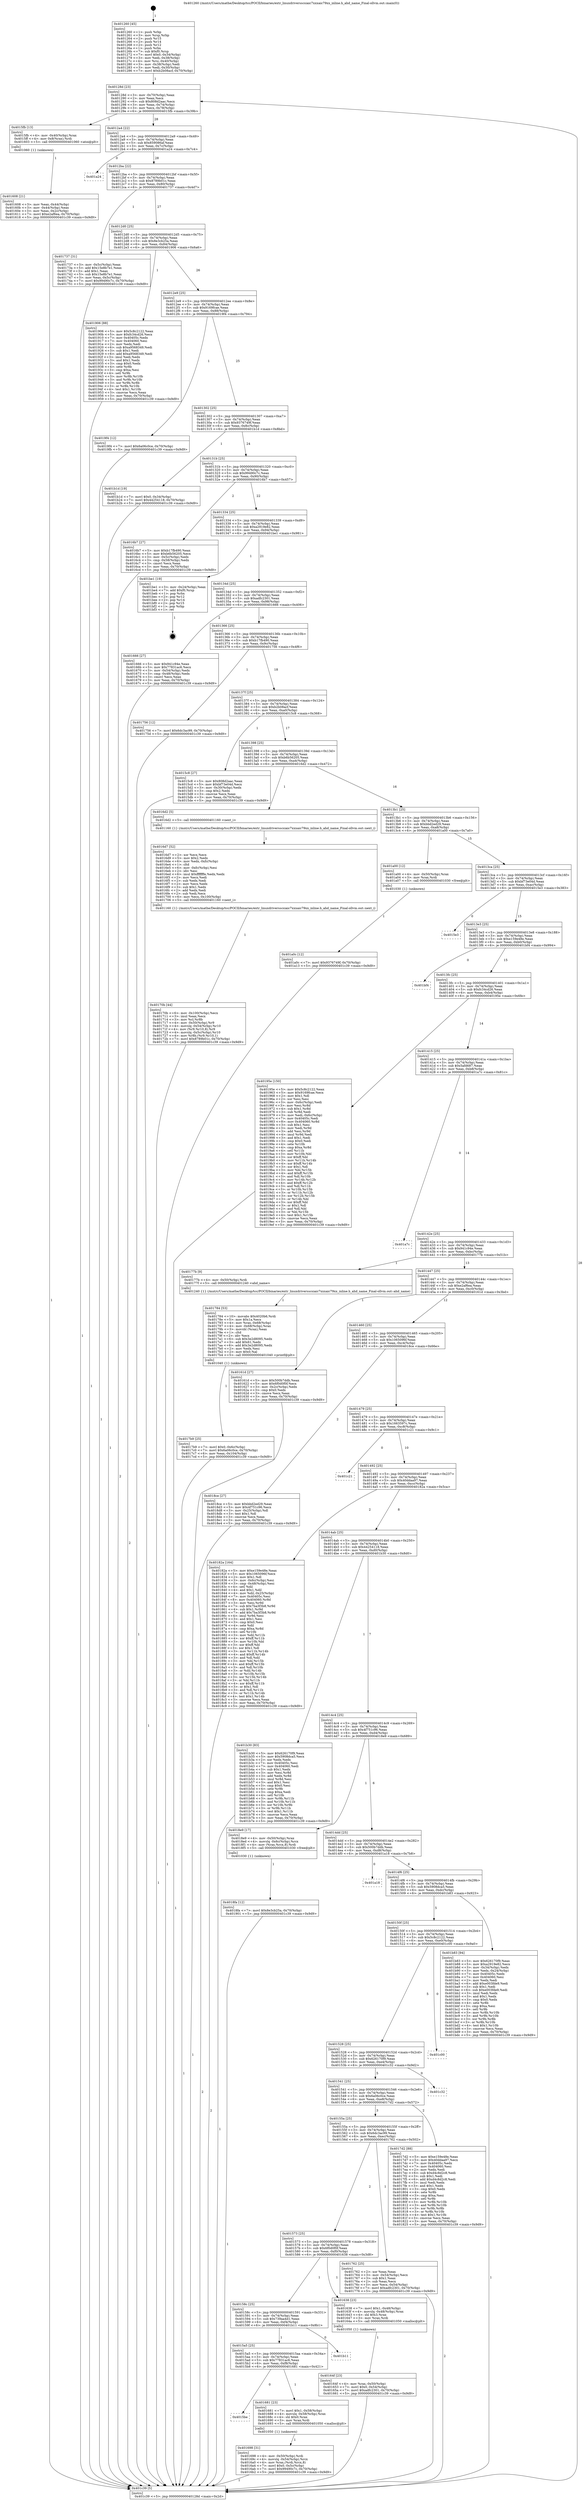 digraph "0x401260" {
  label = "0x401260 (/mnt/c/Users/mathe/Desktop/tcc/POCII/binaries/extr_linuxdriversscsiaic7xxxaic79xx_inline.h_ahd_name_Final-ollvm.out::main(0))"
  labelloc = "t"
  node[shape=record]

  Entry [label="",width=0.3,height=0.3,shape=circle,fillcolor=black,style=filled]
  "0x40128d" [label="{
     0x40128d [23]\l
     | [instrs]\l
     &nbsp;&nbsp;0x40128d \<+3\>: mov -0x70(%rbp),%eax\l
     &nbsp;&nbsp;0x401290 \<+2\>: mov %eax,%ecx\l
     &nbsp;&nbsp;0x401292 \<+6\>: sub $0x808d2aac,%ecx\l
     &nbsp;&nbsp;0x401298 \<+3\>: mov %eax,-0x74(%rbp)\l
     &nbsp;&nbsp;0x40129b \<+3\>: mov %ecx,-0x78(%rbp)\l
     &nbsp;&nbsp;0x40129e \<+6\>: je 00000000004015fb \<main+0x39b\>\l
  }"]
  "0x4015fb" [label="{
     0x4015fb [13]\l
     | [instrs]\l
     &nbsp;&nbsp;0x4015fb \<+4\>: mov -0x40(%rbp),%rax\l
     &nbsp;&nbsp;0x4015ff \<+4\>: mov 0x8(%rax),%rdi\l
     &nbsp;&nbsp;0x401603 \<+5\>: call 0000000000401060 \<atoi@plt\>\l
     | [calls]\l
     &nbsp;&nbsp;0x401060 \{1\} (unknown)\l
  }"]
  "0x4012a4" [label="{
     0x4012a4 [22]\l
     | [instrs]\l
     &nbsp;&nbsp;0x4012a4 \<+5\>: jmp 00000000004012a9 \<main+0x49\>\l
     &nbsp;&nbsp;0x4012a9 \<+3\>: mov -0x74(%rbp),%eax\l
     &nbsp;&nbsp;0x4012ac \<+5\>: sub $0x859086af,%eax\l
     &nbsp;&nbsp;0x4012b1 \<+3\>: mov %eax,-0x7c(%rbp)\l
     &nbsp;&nbsp;0x4012b4 \<+6\>: je 0000000000401a24 \<main+0x7c4\>\l
  }"]
  Exit [label="",width=0.3,height=0.3,shape=circle,fillcolor=black,style=filled,peripheries=2]
  "0x401a24" [label="{
     0x401a24\l
  }", style=dashed]
  "0x4012ba" [label="{
     0x4012ba [22]\l
     | [instrs]\l
     &nbsp;&nbsp;0x4012ba \<+5\>: jmp 00000000004012bf \<main+0x5f\>\l
     &nbsp;&nbsp;0x4012bf \<+3\>: mov -0x74(%rbp),%eax\l
     &nbsp;&nbsp;0x4012c2 \<+5\>: sub $0x8789b01c,%eax\l
     &nbsp;&nbsp;0x4012c7 \<+3\>: mov %eax,-0x80(%rbp)\l
     &nbsp;&nbsp;0x4012ca \<+6\>: je 0000000000401737 \<main+0x4d7\>\l
  }"]
  "0x401a0c" [label="{
     0x401a0c [12]\l
     | [instrs]\l
     &nbsp;&nbsp;0x401a0c \<+7\>: movl $0x9376749f,-0x70(%rbp)\l
     &nbsp;&nbsp;0x401a13 \<+5\>: jmp 0000000000401c39 \<main+0x9d9\>\l
  }"]
  "0x401737" [label="{
     0x401737 [31]\l
     | [instrs]\l
     &nbsp;&nbsp;0x401737 \<+3\>: mov -0x5c(%rbp),%eax\l
     &nbsp;&nbsp;0x40173a \<+5\>: add $0x15e8b7e1,%eax\l
     &nbsp;&nbsp;0x40173f \<+3\>: add $0x1,%eax\l
     &nbsp;&nbsp;0x401742 \<+5\>: sub $0x15e8b7e1,%eax\l
     &nbsp;&nbsp;0x401747 \<+3\>: mov %eax,-0x5c(%rbp)\l
     &nbsp;&nbsp;0x40174a \<+7\>: movl $0x99490c7c,-0x70(%rbp)\l
     &nbsp;&nbsp;0x401751 \<+5\>: jmp 0000000000401c39 \<main+0x9d9\>\l
  }"]
  "0x4012d0" [label="{
     0x4012d0 [25]\l
     | [instrs]\l
     &nbsp;&nbsp;0x4012d0 \<+5\>: jmp 00000000004012d5 \<main+0x75\>\l
     &nbsp;&nbsp;0x4012d5 \<+3\>: mov -0x74(%rbp),%eax\l
     &nbsp;&nbsp;0x4012d8 \<+5\>: sub $0x8e3cb25a,%eax\l
     &nbsp;&nbsp;0x4012dd \<+6\>: mov %eax,-0x84(%rbp)\l
     &nbsp;&nbsp;0x4012e3 \<+6\>: je 0000000000401906 \<main+0x6a6\>\l
  }"]
  "0x4018fa" [label="{
     0x4018fa [12]\l
     | [instrs]\l
     &nbsp;&nbsp;0x4018fa \<+7\>: movl $0x8e3cb25a,-0x70(%rbp)\l
     &nbsp;&nbsp;0x401901 \<+5\>: jmp 0000000000401c39 \<main+0x9d9\>\l
  }"]
  "0x401906" [label="{
     0x401906 [88]\l
     | [instrs]\l
     &nbsp;&nbsp;0x401906 \<+5\>: mov $0x5c8c2122,%eax\l
     &nbsp;&nbsp;0x40190b \<+5\>: mov $0xfc34cd26,%ecx\l
     &nbsp;&nbsp;0x401910 \<+7\>: mov 0x40405c,%edx\l
     &nbsp;&nbsp;0x401917 \<+7\>: mov 0x404060,%esi\l
     &nbsp;&nbsp;0x40191e \<+2\>: mov %edx,%edi\l
     &nbsp;&nbsp;0x401920 \<+6\>: sub $0xa9568349,%edi\l
     &nbsp;&nbsp;0x401926 \<+3\>: sub $0x1,%edi\l
     &nbsp;&nbsp;0x401929 \<+6\>: add $0xa9568349,%edi\l
     &nbsp;&nbsp;0x40192f \<+3\>: imul %edi,%edx\l
     &nbsp;&nbsp;0x401932 \<+3\>: and $0x1,%edx\l
     &nbsp;&nbsp;0x401935 \<+3\>: cmp $0x0,%edx\l
     &nbsp;&nbsp;0x401938 \<+4\>: sete %r8b\l
     &nbsp;&nbsp;0x40193c \<+3\>: cmp $0xa,%esi\l
     &nbsp;&nbsp;0x40193f \<+4\>: setl %r9b\l
     &nbsp;&nbsp;0x401943 \<+3\>: mov %r8b,%r10b\l
     &nbsp;&nbsp;0x401946 \<+3\>: and %r9b,%r10b\l
     &nbsp;&nbsp;0x401949 \<+3\>: xor %r9b,%r8b\l
     &nbsp;&nbsp;0x40194c \<+3\>: or %r8b,%r10b\l
     &nbsp;&nbsp;0x40194f \<+4\>: test $0x1,%r10b\l
     &nbsp;&nbsp;0x401953 \<+3\>: cmovne %ecx,%eax\l
     &nbsp;&nbsp;0x401956 \<+3\>: mov %eax,-0x70(%rbp)\l
     &nbsp;&nbsp;0x401959 \<+5\>: jmp 0000000000401c39 \<main+0x9d9\>\l
  }"]
  "0x4012e9" [label="{
     0x4012e9 [25]\l
     | [instrs]\l
     &nbsp;&nbsp;0x4012e9 \<+5\>: jmp 00000000004012ee \<main+0x8e\>\l
     &nbsp;&nbsp;0x4012ee \<+3\>: mov -0x74(%rbp),%eax\l
     &nbsp;&nbsp;0x4012f1 \<+5\>: sub $0x9169fcae,%eax\l
     &nbsp;&nbsp;0x4012f6 \<+6\>: mov %eax,-0x88(%rbp)\l
     &nbsp;&nbsp;0x4012fc \<+6\>: je 00000000004019f4 \<main+0x794\>\l
  }"]
  "0x4017b9" [label="{
     0x4017b9 [25]\l
     | [instrs]\l
     &nbsp;&nbsp;0x4017b9 \<+7\>: movl $0x0,-0x6c(%rbp)\l
     &nbsp;&nbsp;0x4017c0 \<+7\>: movl $0x6a06c0ce,-0x70(%rbp)\l
     &nbsp;&nbsp;0x4017c7 \<+6\>: mov %eax,-0x104(%rbp)\l
     &nbsp;&nbsp;0x4017cd \<+5\>: jmp 0000000000401c39 \<main+0x9d9\>\l
  }"]
  "0x4019f4" [label="{
     0x4019f4 [12]\l
     | [instrs]\l
     &nbsp;&nbsp;0x4019f4 \<+7\>: movl $0x6a06c0ce,-0x70(%rbp)\l
     &nbsp;&nbsp;0x4019fb \<+5\>: jmp 0000000000401c39 \<main+0x9d9\>\l
  }"]
  "0x401302" [label="{
     0x401302 [25]\l
     | [instrs]\l
     &nbsp;&nbsp;0x401302 \<+5\>: jmp 0000000000401307 \<main+0xa7\>\l
     &nbsp;&nbsp;0x401307 \<+3\>: mov -0x74(%rbp),%eax\l
     &nbsp;&nbsp;0x40130a \<+5\>: sub $0x9376749f,%eax\l
     &nbsp;&nbsp;0x40130f \<+6\>: mov %eax,-0x8c(%rbp)\l
     &nbsp;&nbsp;0x401315 \<+6\>: je 0000000000401b1d \<main+0x8bd\>\l
  }"]
  "0x401784" [label="{
     0x401784 [53]\l
     | [instrs]\l
     &nbsp;&nbsp;0x401784 \<+10\>: movabs $0x4020b6,%rdi\l
     &nbsp;&nbsp;0x40178e \<+5\>: mov $0x1a,%ecx\l
     &nbsp;&nbsp;0x401793 \<+4\>: mov %rax,-0x68(%rbp)\l
     &nbsp;&nbsp;0x401797 \<+4\>: mov -0x68(%rbp),%rax\l
     &nbsp;&nbsp;0x40179b \<+3\>: movsbl (%rax),%eax\l
     &nbsp;&nbsp;0x40179e \<+1\>: cltd\l
     &nbsp;&nbsp;0x40179f \<+2\>: idiv %ecx\l
     &nbsp;&nbsp;0x4017a1 \<+6\>: sub $0x3e2d8095,%edx\l
     &nbsp;&nbsp;0x4017a7 \<+3\>: add $0x61,%edx\l
     &nbsp;&nbsp;0x4017aa \<+6\>: add $0x3e2d8095,%edx\l
     &nbsp;&nbsp;0x4017b0 \<+2\>: mov %edx,%esi\l
     &nbsp;&nbsp;0x4017b2 \<+2\>: mov $0x0,%al\l
     &nbsp;&nbsp;0x4017b4 \<+5\>: call 0000000000401040 \<printf@plt\>\l
     | [calls]\l
     &nbsp;&nbsp;0x401040 \{1\} (unknown)\l
  }"]
  "0x401b1d" [label="{
     0x401b1d [19]\l
     | [instrs]\l
     &nbsp;&nbsp;0x401b1d \<+7\>: movl $0x0,-0x34(%rbp)\l
     &nbsp;&nbsp;0x401b24 \<+7\>: movl $0x44254118,-0x70(%rbp)\l
     &nbsp;&nbsp;0x401b2b \<+5\>: jmp 0000000000401c39 \<main+0x9d9\>\l
  }"]
  "0x40131b" [label="{
     0x40131b [25]\l
     | [instrs]\l
     &nbsp;&nbsp;0x40131b \<+5\>: jmp 0000000000401320 \<main+0xc0\>\l
     &nbsp;&nbsp;0x401320 \<+3\>: mov -0x74(%rbp),%eax\l
     &nbsp;&nbsp;0x401323 \<+5\>: sub $0x99490c7c,%eax\l
     &nbsp;&nbsp;0x401328 \<+6\>: mov %eax,-0x90(%rbp)\l
     &nbsp;&nbsp;0x40132e \<+6\>: je 00000000004016b7 \<main+0x457\>\l
  }"]
  "0x40170b" [label="{
     0x40170b [44]\l
     | [instrs]\l
     &nbsp;&nbsp;0x40170b \<+6\>: mov -0x100(%rbp),%ecx\l
     &nbsp;&nbsp;0x401711 \<+3\>: imul %eax,%ecx\l
     &nbsp;&nbsp;0x401714 \<+3\>: mov %cl,%r8b\l
     &nbsp;&nbsp;0x401717 \<+4\>: mov -0x50(%rbp),%r9\l
     &nbsp;&nbsp;0x40171b \<+4\>: movslq -0x54(%rbp),%r10\l
     &nbsp;&nbsp;0x40171f \<+4\>: mov (%r9,%r10,8),%r9\l
     &nbsp;&nbsp;0x401723 \<+4\>: movslq -0x5c(%rbp),%r10\l
     &nbsp;&nbsp;0x401727 \<+4\>: mov %r8b,(%r9,%r10,1)\l
     &nbsp;&nbsp;0x40172b \<+7\>: movl $0x8789b01c,-0x70(%rbp)\l
     &nbsp;&nbsp;0x401732 \<+5\>: jmp 0000000000401c39 \<main+0x9d9\>\l
  }"]
  "0x4016b7" [label="{
     0x4016b7 [27]\l
     | [instrs]\l
     &nbsp;&nbsp;0x4016b7 \<+5\>: mov $0xb17fb490,%eax\l
     &nbsp;&nbsp;0x4016bc \<+5\>: mov $0xb6b56205,%ecx\l
     &nbsp;&nbsp;0x4016c1 \<+3\>: mov -0x5c(%rbp),%edx\l
     &nbsp;&nbsp;0x4016c4 \<+3\>: cmp -0x58(%rbp),%edx\l
     &nbsp;&nbsp;0x4016c7 \<+3\>: cmovl %ecx,%eax\l
     &nbsp;&nbsp;0x4016ca \<+3\>: mov %eax,-0x70(%rbp)\l
     &nbsp;&nbsp;0x4016cd \<+5\>: jmp 0000000000401c39 \<main+0x9d9\>\l
  }"]
  "0x401334" [label="{
     0x401334 [25]\l
     | [instrs]\l
     &nbsp;&nbsp;0x401334 \<+5\>: jmp 0000000000401339 \<main+0xd9\>\l
     &nbsp;&nbsp;0x401339 \<+3\>: mov -0x74(%rbp),%eax\l
     &nbsp;&nbsp;0x40133c \<+5\>: sub $0xa2919e82,%eax\l
     &nbsp;&nbsp;0x401341 \<+6\>: mov %eax,-0x94(%rbp)\l
     &nbsp;&nbsp;0x401347 \<+6\>: je 0000000000401be1 \<main+0x981\>\l
  }"]
  "0x4016d7" [label="{
     0x4016d7 [52]\l
     | [instrs]\l
     &nbsp;&nbsp;0x4016d7 \<+2\>: xor %ecx,%ecx\l
     &nbsp;&nbsp;0x4016d9 \<+5\>: mov $0x2,%edx\l
     &nbsp;&nbsp;0x4016de \<+6\>: mov %edx,-0xfc(%rbp)\l
     &nbsp;&nbsp;0x4016e4 \<+1\>: cltd\l
     &nbsp;&nbsp;0x4016e5 \<+6\>: mov -0xfc(%rbp),%esi\l
     &nbsp;&nbsp;0x4016eb \<+2\>: idiv %esi\l
     &nbsp;&nbsp;0x4016ed \<+6\>: imul $0xfffffffe,%edx,%edx\l
     &nbsp;&nbsp;0x4016f3 \<+2\>: mov %ecx,%edi\l
     &nbsp;&nbsp;0x4016f5 \<+2\>: sub %edx,%edi\l
     &nbsp;&nbsp;0x4016f7 \<+2\>: mov %ecx,%edx\l
     &nbsp;&nbsp;0x4016f9 \<+3\>: sub $0x1,%edx\l
     &nbsp;&nbsp;0x4016fc \<+2\>: add %edx,%edi\l
     &nbsp;&nbsp;0x4016fe \<+2\>: sub %edi,%ecx\l
     &nbsp;&nbsp;0x401700 \<+6\>: mov %ecx,-0x100(%rbp)\l
     &nbsp;&nbsp;0x401706 \<+5\>: call 0000000000401160 \<next_i\>\l
     | [calls]\l
     &nbsp;&nbsp;0x401160 \{1\} (/mnt/c/Users/mathe/Desktop/tcc/POCII/binaries/extr_linuxdriversscsiaic7xxxaic79xx_inline.h_ahd_name_Final-ollvm.out::next_i)\l
  }"]
  "0x401be1" [label="{
     0x401be1 [19]\l
     | [instrs]\l
     &nbsp;&nbsp;0x401be1 \<+3\>: mov -0x24(%rbp),%eax\l
     &nbsp;&nbsp;0x401be4 \<+7\>: add $0xf0,%rsp\l
     &nbsp;&nbsp;0x401beb \<+1\>: pop %rbx\l
     &nbsp;&nbsp;0x401bec \<+2\>: pop %r12\l
     &nbsp;&nbsp;0x401bee \<+2\>: pop %r14\l
     &nbsp;&nbsp;0x401bf0 \<+2\>: pop %r15\l
     &nbsp;&nbsp;0x401bf2 \<+1\>: pop %rbp\l
     &nbsp;&nbsp;0x401bf3 \<+1\>: ret\l
  }"]
  "0x40134d" [label="{
     0x40134d [25]\l
     | [instrs]\l
     &nbsp;&nbsp;0x40134d \<+5\>: jmp 0000000000401352 \<main+0xf2\>\l
     &nbsp;&nbsp;0x401352 \<+3\>: mov -0x74(%rbp),%eax\l
     &nbsp;&nbsp;0x401355 \<+5\>: sub $0xadfc2301,%eax\l
     &nbsp;&nbsp;0x40135a \<+6\>: mov %eax,-0x98(%rbp)\l
     &nbsp;&nbsp;0x401360 \<+6\>: je 0000000000401666 \<main+0x406\>\l
  }"]
  "0x401698" [label="{
     0x401698 [31]\l
     | [instrs]\l
     &nbsp;&nbsp;0x401698 \<+4\>: mov -0x50(%rbp),%rdi\l
     &nbsp;&nbsp;0x40169c \<+4\>: movslq -0x54(%rbp),%rcx\l
     &nbsp;&nbsp;0x4016a0 \<+4\>: mov %rax,(%rdi,%rcx,8)\l
     &nbsp;&nbsp;0x4016a4 \<+7\>: movl $0x0,-0x5c(%rbp)\l
     &nbsp;&nbsp;0x4016ab \<+7\>: movl $0x99490c7c,-0x70(%rbp)\l
     &nbsp;&nbsp;0x4016b2 \<+5\>: jmp 0000000000401c39 \<main+0x9d9\>\l
  }"]
  "0x401666" [label="{
     0x401666 [27]\l
     | [instrs]\l
     &nbsp;&nbsp;0x401666 \<+5\>: mov $0x941c94e,%eax\l
     &nbsp;&nbsp;0x40166b \<+5\>: mov $0x77831ac6,%ecx\l
     &nbsp;&nbsp;0x401670 \<+3\>: mov -0x54(%rbp),%edx\l
     &nbsp;&nbsp;0x401673 \<+3\>: cmp -0x48(%rbp),%edx\l
     &nbsp;&nbsp;0x401676 \<+3\>: cmovl %ecx,%eax\l
     &nbsp;&nbsp;0x401679 \<+3\>: mov %eax,-0x70(%rbp)\l
     &nbsp;&nbsp;0x40167c \<+5\>: jmp 0000000000401c39 \<main+0x9d9\>\l
  }"]
  "0x401366" [label="{
     0x401366 [25]\l
     | [instrs]\l
     &nbsp;&nbsp;0x401366 \<+5\>: jmp 000000000040136b \<main+0x10b\>\l
     &nbsp;&nbsp;0x40136b \<+3\>: mov -0x74(%rbp),%eax\l
     &nbsp;&nbsp;0x40136e \<+5\>: sub $0xb17fb490,%eax\l
     &nbsp;&nbsp;0x401373 \<+6\>: mov %eax,-0x9c(%rbp)\l
     &nbsp;&nbsp;0x401379 \<+6\>: je 0000000000401756 \<main+0x4f6\>\l
  }"]
  "0x4015be" [label="{
     0x4015be\l
  }", style=dashed]
  "0x401756" [label="{
     0x401756 [12]\l
     | [instrs]\l
     &nbsp;&nbsp;0x401756 \<+7\>: movl $0x6dc3ac99,-0x70(%rbp)\l
     &nbsp;&nbsp;0x40175d \<+5\>: jmp 0000000000401c39 \<main+0x9d9\>\l
  }"]
  "0x40137f" [label="{
     0x40137f [25]\l
     | [instrs]\l
     &nbsp;&nbsp;0x40137f \<+5\>: jmp 0000000000401384 \<main+0x124\>\l
     &nbsp;&nbsp;0x401384 \<+3\>: mov -0x74(%rbp),%eax\l
     &nbsp;&nbsp;0x401387 \<+5\>: sub $0xb2b08acf,%eax\l
     &nbsp;&nbsp;0x40138c \<+6\>: mov %eax,-0xa0(%rbp)\l
     &nbsp;&nbsp;0x401392 \<+6\>: je 00000000004015c8 \<main+0x368\>\l
  }"]
  "0x401681" [label="{
     0x401681 [23]\l
     | [instrs]\l
     &nbsp;&nbsp;0x401681 \<+7\>: movl $0x1,-0x58(%rbp)\l
     &nbsp;&nbsp;0x401688 \<+4\>: movslq -0x58(%rbp),%rax\l
     &nbsp;&nbsp;0x40168c \<+4\>: shl $0x0,%rax\l
     &nbsp;&nbsp;0x401690 \<+3\>: mov %rax,%rdi\l
     &nbsp;&nbsp;0x401693 \<+5\>: call 0000000000401050 \<malloc@plt\>\l
     | [calls]\l
     &nbsp;&nbsp;0x401050 \{1\} (unknown)\l
  }"]
  "0x4015c8" [label="{
     0x4015c8 [27]\l
     | [instrs]\l
     &nbsp;&nbsp;0x4015c8 \<+5\>: mov $0x808d2aac,%eax\l
     &nbsp;&nbsp;0x4015cd \<+5\>: mov $0xbf73e04d,%ecx\l
     &nbsp;&nbsp;0x4015d2 \<+3\>: mov -0x30(%rbp),%edx\l
     &nbsp;&nbsp;0x4015d5 \<+3\>: cmp $0x2,%edx\l
     &nbsp;&nbsp;0x4015d8 \<+3\>: cmovne %ecx,%eax\l
     &nbsp;&nbsp;0x4015db \<+3\>: mov %eax,-0x70(%rbp)\l
     &nbsp;&nbsp;0x4015de \<+5\>: jmp 0000000000401c39 \<main+0x9d9\>\l
  }"]
  "0x401398" [label="{
     0x401398 [25]\l
     | [instrs]\l
     &nbsp;&nbsp;0x401398 \<+5\>: jmp 000000000040139d \<main+0x13d\>\l
     &nbsp;&nbsp;0x40139d \<+3\>: mov -0x74(%rbp),%eax\l
     &nbsp;&nbsp;0x4013a0 \<+5\>: sub $0xb6b56205,%eax\l
     &nbsp;&nbsp;0x4013a5 \<+6\>: mov %eax,-0xa4(%rbp)\l
     &nbsp;&nbsp;0x4013ab \<+6\>: je 00000000004016d2 \<main+0x472\>\l
  }"]
  "0x401c39" [label="{
     0x401c39 [5]\l
     | [instrs]\l
     &nbsp;&nbsp;0x401c39 \<+5\>: jmp 000000000040128d \<main+0x2d\>\l
  }"]
  "0x401260" [label="{
     0x401260 [45]\l
     | [instrs]\l
     &nbsp;&nbsp;0x401260 \<+1\>: push %rbp\l
     &nbsp;&nbsp;0x401261 \<+3\>: mov %rsp,%rbp\l
     &nbsp;&nbsp;0x401264 \<+2\>: push %r15\l
     &nbsp;&nbsp;0x401266 \<+2\>: push %r14\l
     &nbsp;&nbsp;0x401268 \<+2\>: push %r12\l
     &nbsp;&nbsp;0x40126a \<+1\>: push %rbx\l
     &nbsp;&nbsp;0x40126b \<+7\>: sub $0xf0,%rsp\l
     &nbsp;&nbsp;0x401272 \<+7\>: movl $0x0,-0x34(%rbp)\l
     &nbsp;&nbsp;0x401279 \<+3\>: mov %edi,-0x38(%rbp)\l
     &nbsp;&nbsp;0x40127c \<+4\>: mov %rsi,-0x40(%rbp)\l
     &nbsp;&nbsp;0x401280 \<+3\>: mov -0x38(%rbp),%edi\l
     &nbsp;&nbsp;0x401283 \<+3\>: mov %edi,-0x30(%rbp)\l
     &nbsp;&nbsp;0x401286 \<+7\>: movl $0xb2b08acf,-0x70(%rbp)\l
  }"]
  "0x401608" [label="{
     0x401608 [21]\l
     | [instrs]\l
     &nbsp;&nbsp;0x401608 \<+3\>: mov %eax,-0x44(%rbp)\l
     &nbsp;&nbsp;0x40160b \<+3\>: mov -0x44(%rbp),%eax\l
     &nbsp;&nbsp;0x40160e \<+3\>: mov %eax,-0x2c(%rbp)\l
     &nbsp;&nbsp;0x401611 \<+7\>: movl $0xe2af6ea,-0x70(%rbp)\l
     &nbsp;&nbsp;0x401618 \<+5\>: jmp 0000000000401c39 \<main+0x9d9\>\l
  }"]
  "0x4015a5" [label="{
     0x4015a5 [25]\l
     | [instrs]\l
     &nbsp;&nbsp;0x4015a5 \<+5\>: jmp 00000000004015aa \<main+0x34a\>\l
     &nbsp;&nbsp;0x4015aa \<+3\>: mov -0x74(%rbp),%eax\l
     &nbsp;&nbsp;0x4015ad \<+5\>: sub $0x77831ac6,%eax\l
     &nbsp;&nbsp;0x4015b2 \<+6\>: mov %eax,-0xf8(%rbp)\l
     &nbsp;&nbsp;0x4015b8 \<+6\>: je 0000000000401681 \<main+0x421\>\l
  }"]
  "0x4016d2" [label="{
     0x4016d2 [5]\l
     | [instrs]\l
     &nbsp;&nbsp;0x4016d2 \<+5\>: call 0000000000401160 \<next_i\>\l
     | [calls]\l
     &nbsp;&nbsp;0x401160 \{1\} (/mnt/c/Users/mathe/Desktop/tcc/POCII/binaries/extr_linuxdriversscsiaic7xxxaic79xx_inline.h_ahd_name_Final-ollvm.out::next_i)\l
  }"]
  "0x4013b1" [label="{
     0x4013b1 [25]\l
     | [instrs]\l
     &nbsp;&nbsp;0x4013b1 \<+5\>: jmp 00000000004013b6 \<main+0x156\>\l
     &nbsp;&nbsp;0x4013b6 \<+3\>: mov -0x74(%rbp),%eax\l
     &nbsp;&nbsp;0x4013b9 \<+5\>: sub $0xbbd2ed29,%eax\l
     &nbsp;&nbsp;0x4013be \<+6\>: mov %eax,-0xa8(%rbp)\l
     &nbsp;&nbsp;0x4013c4 \<+6\>: je 0000000000401a00 \<main+0x7a0\>\l
  }"]
  "0x401b11" [label="{
     0x401b11\l
  }", style=dashed]
  "0x401a00" [label="{
     0x401a00 [12]\l
     | [instrs]\l
     &nbsp;&nbsp;0x401a00 \<+4\>: mov -0x50(%rbp),%rax\l
     &nbsp;&nbsp;0x401a04 \<+3\>: mov %rax,%rdi\l
     &nbsp;&nbsp;0x401a07 \<+5\>: call 0000000000401030 \<free@plt\>\l
     | [calls]\l
     &nbsp;&nbsp;0x401030 \{1\} (unknown)\l
  }"]
  "0x4013ca" [label="{
     0x4013ca [25]\l
     | [instrs]\l
     &nbsp;&nbsp;0x4013ca \<+5\>: jmp 00000000004013cf \<main+0x16f\>\l
     &nbsp;&nbsp;0x4013cf \<+3\>: mov -0x74(%rbp),%eax\l
     &nbsp;&nbsp;0x4013d2 \<+5\>: sub $0xbf73e04d,%eax\l
     &nbsp;&nbsp;0x4013d7 \<+6\>: mov %eax,-0xac(%rbp)\l
     &nbsp;&nbsp;0x4013dd \<+6\>: je 00000000004015e3 \<main+0x383\>\l
  }"]
  "0x40164f" [label="{
     0x40164f [23]\l
     | [instrs]\l
     &nbsp;&nbsp;0x40164f \<+4\>: mov %rax,-0x50(%rbp)\l
     &nbsp;&nbsp;0x401653 \<+7\>: movl $0x0,-0x54(%rbp)\l
     &nbsp;&nbsp;0x40165a \<+7\>: movl $0xadfc2301,-0x70(%rbp)\l
     &nbsp;&nbsp;0x401661 \<+5\>: jmp 0000000000401c39 \<main+0x9d9\>\l
  }"]
  "0x4015e3" [label="{
     0x4015e3\l
  }", style=dashed]
  "0x4013e3" [label="{
     0x4013e3 [25]\l
     | [instrs]\l
     &nbsp;&nbsp;0x4013e3 \<+5\>: jmp 00000000004013e8 \<main+0x188\>\l
     &nbsp;&nbsp;0x4013e8 \<+3\>: mov -0x74(%rbp),%eax\l
     &nbsp;&nbsp;0x4013eb \<+5\>: sub $0xe159e48e,%eax\l
     &nbsp;&nbsp;0x4013f0 \<+6\>: mov %eax,-0xb0(%rbp)\l
     &nbsp;&nbsp;0x4013f6 \<+6\>: je 0000000000401bf4 \<main+0x994\>\l
  }"]
  "0x40158c" [label="{
     0x40158c [25]\l
     | [instrs]\l
     &nbsp;&nbsp;0x40158c \<+5\>: jmp 0000000000401591 \<main+0x331\>\l
     &nbsp;&nbsp;0x401591 \<+3\>: mov -0x74(%rbp),%eax\l
     &nbsp;&nbsp;0x401594 \<+5\>: sub $0x739aa4d1,%eax\l
     &nbsp;&nbsp;0x401599 \<+6\>: mov %eax,-0xf4(%rbp)\l
     &nbsp;&nbsp;0x40159f \<+6\>: je 0000000000401b11 \<main+0x8b1\>\l
  }"]
  "0x401bf4" [label="{
     0x401bf4\l
  }", style=dashed]
  "0x4013fc" [label="{
     0x4013fc [25]\l
     | [instrs]\l
     &nbsp;&nbsp;0x4013fc \<+5\>: jmp 0000000000401401 \<main+0x1a1\>\l
     &nbsp;&nbsp;0x401401 \<+3\>: mov -0x74(%rbp),%eax\l
     &nbsp;&nbsp;0x401404 \<+5\>: sub $0xfc34cd26,%eax\l
     &nbsp;&nbsp;0x401409 \<+6\>: mov %eax,-0xb4(%rbp)\l
     &nbsp;&nbsp;0x40140f \<+6\>: je 000000000040195e \<main+0x6fe\>\l
  }"]
  "0x401638" [label="{
     0x401638 [23]\l
     | [instrs]\l
     &nbsp;&nbsp;0x401638 \<+7\>: movl $0x1,-0x48(%rbp)\l
     &nbsp;&nbsp;0x40163f \<+4\>: movslq -0x48(%rbp),%rax\l
     &nbsp;&nbsp;0x401643 \<+4\>: shl $0x3,%rax\l
     &nbsp;&nbsp;0x401647 \<+3\>: mov %rax,%rdi\l
     &nbsp;&nbsp;0x40164a \<+5\>: call 0000000000401050 \<malloc@plt\>\l
     | [calls]\l
     &nbsp;&nbsp;0x401050 \{1\} (unknown)\l
  }"]
  "0x40195e" [label="{
     0x40195e [150]\l
     | [instrs]\l
     &nbsp;&nbsp;0x40195e \<+5\>: mov $0x5c8c2122,%eax\l
     &nbsp;&nbsp;0x401963 \<+5\>: mov $0x9169fcae,%ecx\l
     &nbsp;&nbsp;0x401968 \<+2\>: mov $0x1,%dl\l
     &nbsp;&nbsp;0x40196a \<+2\>: xor %esi,%esi\l
     &nbsp;&nbsp;0x40196c \<+3\>: mov -0x6c(%rbp),%edi\l
     &nbsp;&nbsp;0x40196f \<+3\>: mov %esi,%r8d\l
     &nbsp;&nbsp;0x401972 \<+4\>: sub $0x1,%r8d\l
     &nbsp;&nbsp;0x401976 \<+3\>: sub %r8d,%edi\l
     &nbsp;&nbsp;0x401979 \<+3\>: mov %edi,-0x6c(%rbp)\l
     &nbsp;&nbsp;0x40197c \<+7\>: mov 0x40405c,%edi\l
     &nbsp;&nbsp;0x401983 \<+8\>: mov 0x404060,%r8d\l
     &nbsp;&nbsp;0x40198b \<+3\>: sub $0x1,%esi\l
     &nbsp;&nbsp;0x40198e \<+3\>: mov %edi,%r9d\l
     &nbsp;&nbsp;0x401991 \<+3\>: add %esi,%r9d\l
     &nbsp;&nbsp;0x401994 \<+4\>: imul %r9d,%edi\l
     &nbsp;&nbsp;0x401998 \<+3\>: and $0x1,%edi\l
     &nbsp;&nbsp;0x40199b \<+3\>: cmp $0x0,%edi\l
     &nbsp;&nbsp;0x40199e \<+4\>: sete %r10b\l
     &nbsp;&nbsp;0x4019a2 \<+4\>: cmp $0xa,%r8d\l
     &nbsp;&nbsp;0x4019a6 \<+4\>: setl %r11b\l
     &nbsp;&nbsp;0x4019aa \<+3\>: mov %r10b,%bl\l
     &nbsp;&nbsp;0x4019ad \<+3\>: xor $0xff,%bl\l
     &nbsp;&nbsp;0x4019b0 \<+3\>: mov %r11b,%r14b\l
     &nbsp;&nbsp;0x4019b3 \<+4\>: xor $0xff,%r14b\l
     &nbsp;&nbsp;0x4019b7 \<+3\>: xor $0x1,%dl\l
     &nbsp;&nbsp;0x4019ba \<+3\>: mov %bl,%r15b\l
     &nbsp;&nbsp;0x4019bd \<+4\>: and $0xff,%r15b\l
     &nbsp;&nbsp;0x4019c1 \<+3\>: and %dl,%r10b\l
     &nbsp;&nbsp;0x4019c4 \<+3\>: mov %r14b,%r12b\l
     &nbsp;&nbsp;0x4019c7 \<+4\>: and $0xff,%r12b\l
     &nbsp;&nbsp;0x4019cb \<+3\>: and %dl,%r11b\l
     &nbsp;&nbsp;0x4019ce \<+3\>: or %r10b,%r15b\l
     &nbsp;&nbsp;0x4019d1 \<+3\>: or %r11b,%r12b\l
     &nbsp;&nbsp;0x4019d4 \<+3\>: xor %r12b,%r15b\l
     &nbsp;&nbsp;0x4019d7 \<+3\>: or %r14b,%bl\l
     &nbsp;&nbsp;0x4019da \<+3\>: xor $0xff,%bl\l
     &nbsp;&nbsp;0x4019dd \<+3\>: or $0x1,%dl\l
     &nbsp;&nbsp;0x4019e0 \<+2\>: and %dl,%bl\l
     &nbsp;&nbsp;0x4019e2 \<+3\>: or %bl,%r15b\l
     &nbsp;&nbsp;0x4019e5 \<+4\>: test $0x1,%r15b\l
     &nbsp;&nbsp;0x4019e9 \<+3\>: cmovne %ecx,%eax\l
     &nbsp;&nbsp;0x4019ec \<+3\>: mov %eax,-0x70(%rbp)\l
     &nbsp;&nbsp;0x4019ef \<+5\>: jmp 0000000000401c39 \<main+0x9d9\>\l
  }"]
  "0x401415" [label="{
     0x401415 [25]\l
     | [instrs]\l
     &nbsp;&nbsp;0x401415 \<+5\>: jmp 000000000040141a \<main+0x1ba\>\l
     &nbsp;&nbsp;0x40141a \<+3\>: mov -0x74(%rbp),%eax\l
     &nbsp;&nbsp;0x40141d \<+5\>: sub $0x5afd687,%eax\l
     &nbsp;&nbsp;0x401422 \<+6\>: mov %eax,-0xb8(%rbp)\l
     &nbsp;&nbsp;0x401428 \<+6\>: je 0000000000401a7c \<main+0x81c\>\l
  }"]
  "0x401573" [label="{
     0x401573 [25]\l
     | [instrs]\l
     &nbsp;&nbsp;0x401573 \<+5\>: jmp 0000000000401578 \<main+0x318\>\l
     &nbsp;&nbsp;0x401578 \<+3\>: mov -0x74(%rbp),%eax\l
     &nbsp;&nbsp;0x40157b \<+5\>: sub $0x6f0d0f0f,%eax\l
     &nbsp;&nbsp;0x401580 \<+6\>: mov %eax,-0xf0(%rbp)\l
     &nbsp;&nbsp;0x401586 \<+6\>: je 0000000000401638 \<main+0x3d8\>\l
  }"]
  "0x401a7c" [label="{
     0x401a7c\l
  }", style=dashed]
  "0x40142e" [label="{
     0x40142e [25]\l
     | [instrs]\l
     &nbsp;&nbsp;0x40142e \<+5\>: jmp 0000000000401433 \<main+0x1d3\>\l
     &nbsp;&nbsp;0x401433 \<+3\>: mov -0x74(%rbp),%eax\l
     &nbsp;&nbsp;0x401436 \<+5\>: sub $0x941c94e,%eax\l
     &nbsp;&nbsp;0x40143b \<+6\>: mov %eax,-0xbc(%rbp)\l
     &nbsp;&nbsp;0x401441 \<+6\>: je 000000000040177b \<main+0x51b\>\l
  }"]
  "0x401762" [label="{
     0x401762 [25]\l
     | [instrs]\l
     &nbsp;&nbsp;0x401762 \<+2\>: xor %eax,%eax\l
     &nbsp;&nbsp;0x401764 \<+3\>: mov -0x54(%rbp),%ecx\l
     &nbsp;&nbsp;0x401767 \<+3\>: sub $0x1,%eax\l
     &nbsp;&nbsp;0x40176a \<+2\>: sub %eax,%ecx\l
     &nbsp;&nbsp;0x40176c \<+3\>: mov %ecx,-0x54(%rbp)\l
     &nbsp;&nbsp;0x40176f \<+7\>: movl $0xadfc2301,-0x70(%rbp)\l
     &nbsp;&nbsp;0x401776 \<+5\>: jmp 0000000000401c39 \<main+0x9d9\>\l
  }"]
  "0x40177b" [label="{
     0x40177b [9]\l
     | [instrs]\l
     &nbsp;&nbsp;0x40177b \<+4\>: mov -0x50(%rbp),%rdi\l
     &nbsp;&nbsp;0x40177f \<+5\>: call 0000000000401240 \<ahd_name\>\l
     | [calls]\l
     &nbsp;&nbsp;0x401240 \{1\} (/mnt/c/Users/mathe/Desktop/tcc/POCII/binaries/extr_linuxdriversscsiaic7xxxaic79xx_inline.h_ahd_name_Final-ollvm.out::ahd_name)\l
  }"]
  "0x401447" [label="{
     0x401447 [25]\l
     | [instrs]\l
     &nbsp;&nbsp;0x401447 \<+5\>: jmp 000000000040144c \<main+0x1ec\>\l
     &nbsp;&nbsp;0x40144c \<+3\>: mov -0x74(%rbp),%eax\l
     &nbsp;&nbsp;0x40144f \<+5\>: sub $0xe2af6ea,%eax\l
     &nbsp;&nbsp;0x401454 \<+6\>: mov %eax,-0xc0(%rbp)\l
     &nbsp;&nbsp;0x40145a \<+6\>: je 000000000040161d \<main+0x3bd\>\l
  }"]
  "0x40155a" [label="{
     0x40155a [25]\l
     | [instrs]\l
     &nbsp;&nbsp;0x40155a \<+5\>: jmp 000000000040155f \<main+0x2ff\>\l
     &nbsp;&nbsp;0x40155f \<+3\>: mov -0x74(%rbp),%eax\l
     &nbsp;&nbsp;0x401562 \<+5\>: sub $0x6dc3ac99,%eax\l
     &nbsp;&nbsp;0x401567 \<+6\>: mov %eax,-0xec(%rbp)\l
     &nbsp;&nbsp;0x40156d \<+6\>: je 0000000000401762 \<main+0x502\>\l
  }"]
  "0x40161d" [label="{
     0x40161d [27]\l
     | [instrs]\l
     &nbsp;&nbsp;0x40161d \<+5\>: mov $0x500b7ddb,%eax\l
     &nbsp;&nbsp;0x401622 \<+5\>: mov $0x6f0d0f0f,%ecx\l
     &nbsp;&nbsp;0x401627 \<+3\>: mov -0x2c(%rbp),%edx\l
     &nbsp;&nbsp;0x40162a \<+3\>: cmp $0x0,%edx\l
     &nbsp;&nbsp;0x40162d \<+3\>: cmove %ecx,%eax\l
     &nbsp;&nbsp;0x401630 \<+3\>: mov %eax,-0x70(%rbp)\l
     &nbsp;&nbsp;0x401633 \<+5\>: jmp 0000000000401c39 \<main+0x9d9\>\l
  }"]
  "0x401460" [label="{
     0x401460 [25]\l
     | [instrs]\l
     &nbsp;&nbsp;0x401460 \<+5\>: jmp 0000000000401465 \<main+0x205\>\l
     &nbsp;&nbsp;0x401465 \<+3\>: mov -0x74(%rbp),%eax\l
     &nbsp;&nbsp;0x401468 \<+5\>: sub $0x1065096f,%eax\l
     &nbsp;&nbsp;0x40146d \<+6\>: mov %eax,-0xc4(%rbp)\l
     &nbsp;&nbsp;0x401473 \<+6\>: je 00000000004018ce \<main+0x66e\>\l
  }"]
  "0x4017d2" [label="{
     0x4017d2 [88]\l
     | [instrs]\l
     &nbsp;&nbsp;0x4017d2 \<+5\>: mov $0xe159e48e,%eax\l
     &nbsp;&nbsp;0x4017d7 \<+5\>: mov $0x40ddaa97,%ecx\l
     &nbsp;&nbsp;0x4017dc \<+7\>: mov 0x40405c,%edx\l
     &nbsp;&nbsp;0x4017e3 \<+7\>: mov 0x404060,%esi\l
     &nbsp;&nbsp;0x4017ea \<+2\>: mov %edx,%edi\l
     &nbsp;&nbsp;0x4017ec \<+6\>: sub $0xd4c8d2c8,%edi\l
     &nbsp;&nbsp;0x4017f2 \<+3\>: sub $0x1,%edi\l
     &nbsp;&nbsp;0x4017f5 \<+6\>: add $0xd4c8d2c8,%edi\l
     &nbsp;&nbsp;0x4017fb \<+3\>: imul %edi,%edx\l
     &nbsp;&nbsp;0x4017fe \<+3\>: and $0x1,%edx\l
     &nbsp;&nbsp;0x401801 \<+3\>: cmp $0x0,%edx\l
     &nbsp;&nbsp;0x401804 \<+4\>: sete %r8b\l
     &nbsp;&nbsp;0x401808 \<+3\>: cmp $0xa,%esi\l
     &nbsp;&nbsp;0x40180b \<+4\>: setl %r9b\l
     &nbsp;&nbsp;0x40180f \<+3\>: mov %r8b,%r10b\l
     &nbsp;&nbsp;0x401812 \<+3\>: and %r9b,%r10b\l
     &nbsp;&nbsp;0x401815 \<+3\>: xor %r9b,%r8b\l
     &nbsp;&nbsp;0x401818 \<+3\>: or %r8b,%r10b\l
     &nbsp;&nbsp;0x40181b \<+4\>: test $0x1,%r10b\l
     &nbsp;&nbsp;0x40181f \<+3\>: cmovne %ecx,%eax\l
     &nbsp;&nbsp;0x401822 \<+3\>: mov %eax,-0x70(%rbp)\l
     &nbsp;&nbsp;0x401825 \<+5\>: jmp 0000000000401c39 \<main+0x9d9\>\l
  }"]
  "0x4018ce" [label="{
     0x4018ce [27]\l
     | [instrs]\l
     &nbsp;&nbsp;0x4018ce \<+5\>: mov $0xbbd2ed29,%eax\l
     &nbsp;&nbsp;0x4018d3 \<+5\>: mov $0x4f751c96,%ecx\l
     &nbsp;&nbsp;0x4018d8 \<+3\>: mov -0x25(%rbp),%dl\l
     &nbsp;&nbsp;0x4018db \<+3\>: test $0x1,%dl\l
     &nbsp;&nbsp;0x4018de \<+3\>: cmovne %ecx,%eax\l
     &nbsp;&nbsp;0x4018e1 \<+3\>: mov %eax,-0x70(%rbp)\l
     &nbsp;&nbsp;0x4018e4 \<+5\>: jmp 0000000000401c39 \<main+0x9d9\>\l
  }"]
  "0x401479" [label="{
     0x401479 [25]\l
     | [instrs]\l
     &nbsp;&nbsp;0x401479 \<+5\>: jmp 000000000040147e \<main+0x21e\>\l
     &nbsp;&nbsp;0x40147e \<+3\>: mov -0x74(%rbp),%eax\l
     &nbsp;&nbsp;0x401481 \<+5\>: sub $0x1663597c,%eax\l
     &nbsp;&nbsp;0x401486 \<+6\>: mov %eax,-0xc8(%rbp)\l
     &nbsp;&nbsp;0x40148c \<+6\>: je 0000000000401c21 \<main+0x9c1\>\l
  }"]
  "0x401541" [label="{
     0x401541 [25]\l
     | [instrs]\l
     &nbsp;&nbsp;0x401541 \<+5\>: jmp 0000000000401546 \<main+0x2e6\>\l
     &nbsp;&nbsp;0x401546 \<+3\>: mov -0x74(%rbp),%eax\l
     &nbsp;&nbsp;0x401549 \<+5\>: sub $0x6a06c0ce,%eax\l
     &nbsp;&nbsp;0x40154e \<+6\>: mov %eax,-0xe8(%rbp)\l
     &nbsp;&nbsp;0x401554 \<+6\>: je 00000000004017d2 \<main+0x572\>\l
  }"]
  "0x401c21" [label="{
     0x401c21\l
  }", style=dashed]
  "0x401492" [label="{
     0x401492 [25]\l
     | [instrs]\l
     &nbsp;&nbsp;0x401492 \<+5\>: jmp 0000000000401497 \<main+0x237\>\l
     &nbsp;&nbsp;0x401497 \<+3\>: mov -0x74(%rbp),%eax\l
     &nbsp;&nbsp;0x40149a \<+5\>: sub $0x40ddaa97,%eax\l
     &nbsp;&nbsp;0x40149f \<+6\>: mov %eax,-0xcc(%rbp)\l
     &nbsp;&nbsp;0x4014a5 \<+6\>: je 000000000040182a \<main+0x5ca\>\l
  }"]
  "0x401c32" [label="{
     0x401c32\l
  }", style=dashed]
  "0x40182a" [label="{
     0x40182a [164]\l
     | [instrs]\l
     &nbsp;&nbsp;0x40182a \<+5\>: mov $0xe159e48e,%eax\l
     &nbsp;&nbsp;0x40182f \<+5\>: mov $0x1065096f,%ecx\l
     &nbsp;&nbsp;0x401834 \<+2\>: mov $0x1,%dl\l
     &nbsp;&nbsp;0x401836 \<+3\>: mov -0x6c(%rbp),%esi\l
     &nbsp;&nbsp;0x401839 \<+3\>: cmp -0x48(%rbp),%esi\l
     &nbsp;&nbsp;0x40183c \<+4\>: setl %dil\l
     &nbsp;&nbsp;0x401840 \<+4\>: and $0x1,%dil\l
     &nbsp;&nbsp;0x401844 \<+4\>: mov %dil,-0x25(%rbp)\l
     &nbsp;&nbsp;0x401848 \<+7\>: mov 0x40405c,%esi\l
     &nbsp;&nbsp;0x40184f \<+8\>: mov 0x404060,%r8d\l
     &nbsp;&nbsp;0x401857 \<+3\>: mov %esi,%r9d\l
     &nbsp;&nbsp;0x40185a \<+7\>: sub $0x7ba3f3b8,%r9d\l
     &nbsp;&nbsp;0x401861 \<+4\>: sub $0x1,%r9d\l
     &nbsp;&nbsp;0x401865 \<+7\>: add $0x7ba3f3b8,%r9d\l
     &nbsp;&nbsp;0x40186c \<+4\>: imul %r9d,%esi\l
     &nbsp;&nbsp;0x401870 \<+3\>: and $0x1,%esi\l
     &nbsp;&nbsp;0x401873 \<+3\>: cmp $0x0,%esi\l
     &nbsp;&nbsp;0x401876 \<+4\>: sete %dil\l
     &nbsp;&nbsp;0x40187a \<+4\>: cmp $0xa,%r8d\l
     &nbsp;&nbsp;0x40187e \<+4\>: setl %r10b\l
     &nbsp;&nbsp;0x401882 \<+3\>: mov %dil,%r11b\l
     &nbsp;&nbsp;0x401885 \<+4\>: xor $0xff,%r11b\l
     &nbsp;&nbsp;0x401889 \<+3\>: mov %r10b,%bl\l
     &nbsp;&nbsp;0x40188c \<+3\>: xor $0xff,%bl\l
     &nbsp;&nbsp;0x40188f \<+3\>: xor $0x1,%dl\l
     &nbsp;&nbsp;0x401892 \<+3\>: mov %r11b,%r14b\l
     &nbsp;&nbsp;0x401895 \<+4\>: and $0xff,%r14b\l
     &nbsp;&nbsp;0x401899 \<+3\>: and %dl,%dil\l
     &nbsp;&nbsp;0x40189c \<+3\>: mov %bl,%r15b\l
     &nbsp;&nbsp;0x40189f \<+4\>: and $0xff,%r15b\l
     &nbsp;&nbsp;0x4018a3 \<+3\>: and %dl,%r10b\l
     &nbsp;&nbsp;0x4018a6 \<+3\>: or %dil,%r14b\l
     &nbsp;&nbsp;0x4018a9 \<+3\>: or %r10b,%r15b\l
     &nbsp;&nbsp;0x4018ac \<+3\>: xor %r15b,%r14b\l
     &nbsp;&nbsp;0x4018af \<+3\>: or %bl,%r11b\l
     &nbsp;&nbsp;0x4018b2 \<+4\>: xor $0xff,%r11b\l
     &nbsp;&nbsp;0x4018b6 \<+3\>: or $0x1,%dl\l
     &nbsp;&nbsp;0x4018b9 \<+3\>: and %dl,%r11b\l
     &nbsp;&nbsp;0x4018bc \<+3\>: or %r11b,%r14b\l
     &nbsp;&nbsp;0x4018bf \<+4\>: test $0x1,%r14b\l
     &nbsp;&nbsp;0x4018c3 \<+3\>: cmovne %ecx,%eax\l
     &nbsp;&nbsp;0x4018c6 \<+3\>: mov %eax,-0x70(%rbp)\l
     &nbsp;&nbsp;0x4018c9 \<+5\>: jmp 0000000000401c39 \<main+0x9d9\>\l
  }"]
  "0x4014ab" [label="{
     0x4014ab [25]\l
     | [instrs]\l
     &nbsp;&nbsp;0x4014ab \<+5\>: jmp 00000000004014b0 \<main+0x250\>\l
     &nbsp;&nbsp;0x4014b0 \<+3\>: mov -0x74(%rbp),%eax\l
     &nbsp;&nbsp;0x4014b3 \<+5\>: sub $0x44254118,%eax\l
     &nbsp;&nbsp;0x4014b8 \<+6\>: mov %eax,-0xd0(%rbp)\l
     &nbsp;&nbsp;0x4014be \<+6\>: je 0000000000401b30 \<main+0x8d0\>\l
  }"]
  "0x401528" [label="{
     0x401528 [25]\l
     | [instrs]\l
     &nbsp;&nbsp;0x401528 \<+5\>: jmp 000000000040152d \<main+0x2cd\>\l
     &nbsp;&nbsp;0x40152d \<+3\>: mov -0x74(%rbp),%eax\l
     &nbsp;&nbsp;0x401530 \<+5\>: sub $0x626170f9,%eax\l
     &nbsp;&nbsp;0x401535 \<+6\>: mov %eax,-0xe4(%rbp)\l
     &nbsp;&nbsp;0x40153b \<+6\>: je 0000000000401c32 \<main+0x9d2\>\l
  }"]
  "0x401b30" [label="{
     0x401b30 [83]\l
     | [instrs]\l
     &nbsp;&nbsp;0x401b30 \<+5\>: mov $0x626170f9,%eax\l
     &nbsp;&nbsp;0x401b35 \<+5\>: mov $0x5908dca5,%ecx\l
     &nbsp;&nbsp;0x401b3a \<+2\>: xor %edx,%edx\l
     &nbsp;&nbsp;0x401b3c \<+7\>: mov 0x40405c,%esi\l
     &nbsp;&nbsp;0x401b43 \<+7\>: mov 0x404060,%edi\l
     &nbsp;&nbsp;0x401b4a \<+3\>: sub $0x1,%edx\l
     &nbsp;&nbsp;0x401b4d \<+3\>: mov %esi,%r8d\l
     &nbsp;&nbsp;0x401b50 \<+3\>: add %edx,%r8d\l
     &nbsp;&nbsp;0x401b53 \<+4\>: imul %r8d,%esi\l
     &nbsp;&nbsp;0x401b57 \<+3\>: and $0x1,%esi\l
     &nbsp;&nbsp;0x401b5a \<+3\>: cmp $0x0,%esi\l
     &nbsp;&nbsp;0x401b5d \<+4\>: sete %r9b\l
     &nbsp;&nbsp;0x401b61 \<+3\>: cmp $0xa,%edi\l
     &nbsp;&nbsp;0x401b64 \<+4\>: setl %r10b\l
     &nbsp;&nbsp;0x401b68 \<+3\>: mov %r9b,%r11b\l
     &nbsp;&nbsp;0x401b6b \<+3\>: and %r10b,%r11b\l
     &nbsp;&nbsp;0x401b6e \<+3\>: xor %r10b,%r9b\l
     &nbsp;&nbsp;0x401b71 \<+3\>: or %r9b,%r11b\l
     &nbsp;&nbsp;0x401b74 \<+4\>: test $0x1,%r11b\l
     &nbsp;&nbsp;0x401b78 \<+3\>: cmovne %ecx,%eax\l
     &nbsp;&nbsp;0x401b7b \<+3\>: mov %eax,-0x70(%rbp)\l
     &nbsp;&nbsp;0x401b7e \<+5\>: jmp 0000000000401c39 \<main+0x9d9\>\l
  }"]
  "0x4014c4" [label="{
     0x4014c4 [25]\l
     | [instrs]\l
     &nbsp;&nbsp;0x4014c4 \<+5\>: jmp 00000000004014c9 \<main+0x269\>\l
     &nbsp;&nbsp;0x4014c9 \<+3\>: mov -0x74(%rbp),%eax\l
     &nbsp;&nbsp;0x4014cc \<+5\>: sub $0x4f751c96,%eax\l
     &nbsp;&nbsp;0x4014d1 \<+6\>: mov %eax,-0xd4(%rbp)\l
     &nbsp;&nbsp;0x4014d7 \<+6\>: je 00000000004018e9 \<main+0x689\>\l
  }"]
  "0x401c00" [label="{
     0x401c00\l
  }", style=dashed]
  "0x4018e9" [label="{
     0x4018e9 [17]\l
     | [instrs]\l
     &nbsp;&nbsp;0x4018e9 \<+4\>: mov -0x50(%rbp),%rax\l
     &nbsp;&nbsp;0x4018ed \<+4\>: movslq -0x6c(%rbp),%rcx\l
     &nbsp;&nbsp;0x4018f1 \<+4\>: mov (%rax,%rcx,8),%rdi\l
     &nbsp;&nbsp;0x4018f5 \<+5\>: call 0000000000401030 \<free@plt\>\l
     | [calls]\l
     &nbsp;&nbsp;0x401030 \{1\} (unknown)\l
  }"]
  "0x4014dd" [label="{
     0x4014dd [25]\l
     | [instrs]\l
     &nbsp;&nbsp;0x4014dd \<+5\>: jmp 00000000004014e2 \<main+0x282\>\l
     &nbsp;&nbsp;0x4014e2 \<+3\>: mov -0x74(%rbp),%eax\l
     &nbsp;&nbsp;0x4014e5 \<+5\>: sub $0x500b7ddb,%eax\l
     &nbsp;&nbsp;0x4014ea \<+6\>: mov %eax,-0xd8(%rbp)\l
     &nbsp;&nbsp;0x4014f0 \<+6\>: je 0000000000401a18 \<main+0x7b8\>\l
  }"]
  "0x40150f" [label="{
     0x40150f [25]\l
     | [instrs]\l
     &nbsp;&nbsp;0x40150f \<+5\>: jmp 0000000000401514 \<main+0x2b4\>\l
     &nbsp;&nbsp;0x401514 \<+3\>: mov -0x74(%rbp),%eax\l
     &nbsp;&nbsp;0x401517 \<+5\>: sub $0x5c8c2122,%eax\l
     &nbsp;&nbsp;0x40151c \<+6\>: mov %eax,-0xe0(%rbp)\l
     &nbsp;&nbsp;0x401522 \<+6\>: je 0000000000401c00 \<main+0x9a0\>\l
  }"]
  "0x401a18" [label="{
     0x401a18\l
  }", style=dashed]
  "0x4014f6" [label="{
     0x4014f6 [25]\l
     | [instrs]\l
     &nbsp;&nbsp;0x4014f6 \<+5\>: jmp 00000000004014fb \<main+0x29b\>\l
     &nbsp;&nbsp;0x4014fb \<+3\>: mov -0x74(%rbp),%eax\l
     &nbsp;&nbsp;0x4014fe \<+5\>: sub $0x5908dca5,%eax\l
     &nbsp;&nbsp;0x401503 \<+6\>: mov %eax,-0xdc(%rbp)\l
     &nbsp;&nbsp;0x401509 \<+6\>: je 0000000000401b83 \<main+0x923\>\l
  }"]
  "0x401b83" [label="{
     0x401b83 [94]\l
     | [instrs]\l
     &nbsp;&nbsp;0x401b83 \<+5\>: mov $0x626170f9,%eax\l
     &nbsp;&nbsp;0x401b88 \<+5\>: mov $0xa2919e82,%ecx\l
     &nbsp;&nbsp;0x401b8d \<+3\>: mov -0x34(%rbp),%edx\l
     &nbsp;&nbsp;0x401b90 \<+3\>: mov %edx,-0x24(%rbp)\l
     &nbsp;&nbsp;0x401b93 \<+7\>: mov 0x40405c,%edx\l
     &nbsp;&nbsp;0x401b9a \<+7\>: mov 0x404060,%esi\l
     &nbsp;&nbsp;0x401ba1 \<+2\>: mov %edx,%edi\l
     &nbsp;&nbsp;0x401ba3 \<+6\>: add $0xe003fde9,%edi\l
     &nbsp;&nbsp;0x401ba9 \<+3\>: sub $0x1,%edi\l
     &nbsp;&nbsp;0x401bac \<+6\>: sub $0xe003fde9,%edi\l
     &nbsp;&nbsp;0x401bb2 \<+3\>: imul %edi,%edx\l
     &nbsp;&nbsp;0x401bb5 \<+3\>: and $0x1,%edx\l
     &nbsp;&nbsp;0x401bb8 \<+3\>: cmp $0x0,%edx\l
     &nbsp;&nbsp;0x401bbb \<+4\>: sete %r8b\l
     &nbsp;&nbsp;0x401bbf \<+3\>: cmp $0xa,%esi\l
     &nbsp;&nbsp;0x401bc2 \<+4\>: setl %r9b\l
     &nbsp;&nbsp;0x401bc6 \<+3\>: mov %r8b,%r10b\l
     &nbsp;&nbsp;0x401bc9 \<+3\>: and %r9b,%r10b\l
     &nbsp;&nbsp;0x401bcc \<+3\>: xor %r9b,%r8b\l
     &nbsp;&nbsp;0x401bcf \<+3\>: or %r8b,%r10b\l
     &nbsp;&nbsp;0x401bd2 \<+4\>: test $0x1,%r10b\l
     &nbsp;&nbsp;0x401bd6 \<+3\>: cmovne %ecx,%eax\l
     &nbsp;&nbsp;0x401bd9 \<+3\>: mov %eax,-0x70(%rbp)\l
     &nbsp;&nbsp;0x401bdc \<+5\>: jmp 0000000000401c39 \<main+0x9d9\>\l
  }"]
  Entry -> "0x401260" [label=" 1"]
  "0x40128d" -> "0x4015fb" [label=" 1"]
  "0x40128d" -> "0x4012a4" [label=" 28"]
  "0x401be1" -> Exit [label=" 1"]
  "0x4012a4" -> "0x401a24" [label=" 0"]
  "0x4012a4" -> "0x4012ba" [label=" 28"]
  "0x401b83" -> "0x401c39" [label=" 1"]
  "0x4012ba" -> "0x401737" [label=" 1"]
  "0x4012ba" -> "0x4012d0" [label=" 27"]
  "0x401b30" -> "0x401c39" [label=" 1"]
  "0x4012d0" -> "0x401906" [label=" 1"]
  "0x4012d0" -> "0x4012e9" [label=" 26"]
  "0x401b1d" -> "0x401c39" [label=" 1"]
  "0x4012e9" -> "0x4019f4" [label=" 1"]
  "0x4012e9" -> "0x401302" [label=" 25"]
  "0x401a0c" -> "0x401c39" [label=" 1"]
  "0x401302" -> "0x401b1d" [label=" 1"]
  "0x401302" -> "0x40131b" [label=" 24"]
  "0x401a00" -> "0x401a0c" [label=" 1"]
  "0x40131b" -> "0x4016b7" [label=" 2"]
  "0x40131b" -> "0x401334" [label=" 22"]
  "0x4019f4" -> "0x401c39" [label=" 1"]
  "0x401334" -> "0x401be1" [label=" 1"]
  "0x401334" -> "0x40134d" [label=" 21"]
  "0x40195e" -> "0x401c39" [label=" 1"]
  "0x40134d" -> "0x401666" [label=" 2"]
  "0x40134d" -> "0x401366" [label=" 19"]
  "0x401906" -> "0x401c39" [label=" 1"]
  "0x401366" -> "0x401756" [label=" 1"]
  "0x401366" -> "0x40137f" [label=" 18"]
  "0x4018fa" -> "0x401c39" [label=" 1"]
  "0x40137f" -> "0x4015c8" [label=" 1"]
  "0x40137f" -> "0x401398" [label=" 17"]
  "0x4015c8" -> "0x401c39" [label=" 1"]
  "0x401260" -> "0x40128d" [label=" 1"]
  "0x401c39" -> "0x40128d" [label=" 28"]
  "0x4015fb" -> "0x401608" [label=" 1"]
  "0x401608" -> "0x401c39" [label=" 1"]
  "0x4018e9" -> "0x4018fa" [label=" 1"]
  "0x401398" -> "0x4016d2" [label=" 1"]
  "0x401398" -> "0x4013b1" [label=" 16"]
  "0x40182a" -> "0x401c39" [label=" 2"]
  "0x4013b1" -> "0x401a00" [label=" 1"]
  "0x4013b1" -> "0x4013ca" [label=" 15"]
  "0x4017d2" -> "0x401c39" [label=" 2"]
  "0x4013ca" -> "0x4015e3" [label=" 0"]
  "0x4013ca" -> "0x4013e3" [label=" 15"]
  "0x401784" -> "0x4017b9" [label=" 1"]
  "0x4013e3" -> "0x401bf4" [label=" 0"]
  "0x4013e3" -> "0x4013fc" [label=" 15"]
  "0x40177b" -> "0x401784" [label=" 1"]
  "0x4013fc" -> "0x40195e" [label=" 1"]
  "0x4013fc" -> "0x401415" [label=" 14"]
  "0x401762" -> "0x401c39" [label=" 1"]
  "0x401415" -> "0x401a7c" [label=" 0"]
  "0x401415" -> "0x40142e" [label=" 14"]
  "0x401737" -> "0x401c39" [label=" 1"]
  "0x40142e" -> "0x40177b" [label=" 1"]
  "0x40142e" -> "0x401447" [label=" 13"]
  "0x40170b" -> "0x401c39" [label=" 1"]
  "0x401447" -> "0x40161d" [label=" 1"]
  "0x401447" -> "0x401460" [label=" 12"]
  "0x40161d" -> "0x401c39" [label=" 1"]
  "0x4016d2" -> "0x4016d7" [label=" 1"]
  "0x401460" -> "0x4018ce" [label=" 2"]
  "0x401460" -> "0x401479" [label=" 10"]
  "0x4016b7" -> "0x401c39" [label=" 2"]
  "0x401479" -> "0x401c21" [label=" 0"]
  "0x401479" -> "0x401492" [label=" 10"]
  "0x401681" -> "0x401698" [label=" 1"]
  "0x401492" -> "0x40182a" [label=" 2"]
  "0x401492" -> "0x4014ab" [label=" 8"]
  "0x4015a5" -> "0x4015be" [label=" 0"]
  "0x4014ab" -> "0x401b30" [label=" 1"]
  "0x4014ab" -> "0x4014c4" [label=" 7"]
  "0x4018ce" -> "0x401c39" [label=" 2"]
  "0x4014c4" -> "0x4018e9" [label=" 1"]
  "0x4014c4" -> "0x4014dd" [label=" 6"]
  "0x40158c" -> "0x4015a5" [label=" 1"]
  "0x4014dd" -> "0x401a18" [label=" 0"]
  "0x4014dd" -> "0x4014f6" [label=" 6"]
  "0x4017b9" -> "0x401c39" [label=" 1"]
  "0x4014f6" -> "0x401b83" [label=" 1"]
  "0x4014f6" -> "0x40150f" [label=" 5"]
  "0x40158c" -> "0x401b11" [label=" 0"]
  "0x40150f" -> "0x401c00" [label=" 0"]
  "0x40150f" -> "0x401528" [label=" 5"]
  "0x4015a5" -> "0x401681" [label=" 1"]
  "0x401528" -> "0x401c32" [label=" 0"]
  "0x401528" -> "0x401541" [label=" 5"]
  "0x401698" -> "0x401c39" [label=" 1"]
  "0x401541" -> "0x4017d2" [label=" 2"]
  "0x401541" -> "0x40155a" [label=" 3"]
  "0x4016d7" -> "0x40170b" [label=" 1"]
  "0x40155a" -> "0x401762" [label=" 1"]
  "0x40155a" -> "0x401573" [label=" 2"]
  "0x401756" -> "0x401c39" [label=" 1"]
  "0x401573" -> "0x401638" [label=" 1"]
  "0x401573" -> "0x40158c" [label=" 1"]
  "0x401638" -> "0x40164f" [label=" 1"]
  "0x40164f" -> "0x401c39" [label=" 1"]
  "0x401666" -> "0x401c39" [label=" 2"]
}
